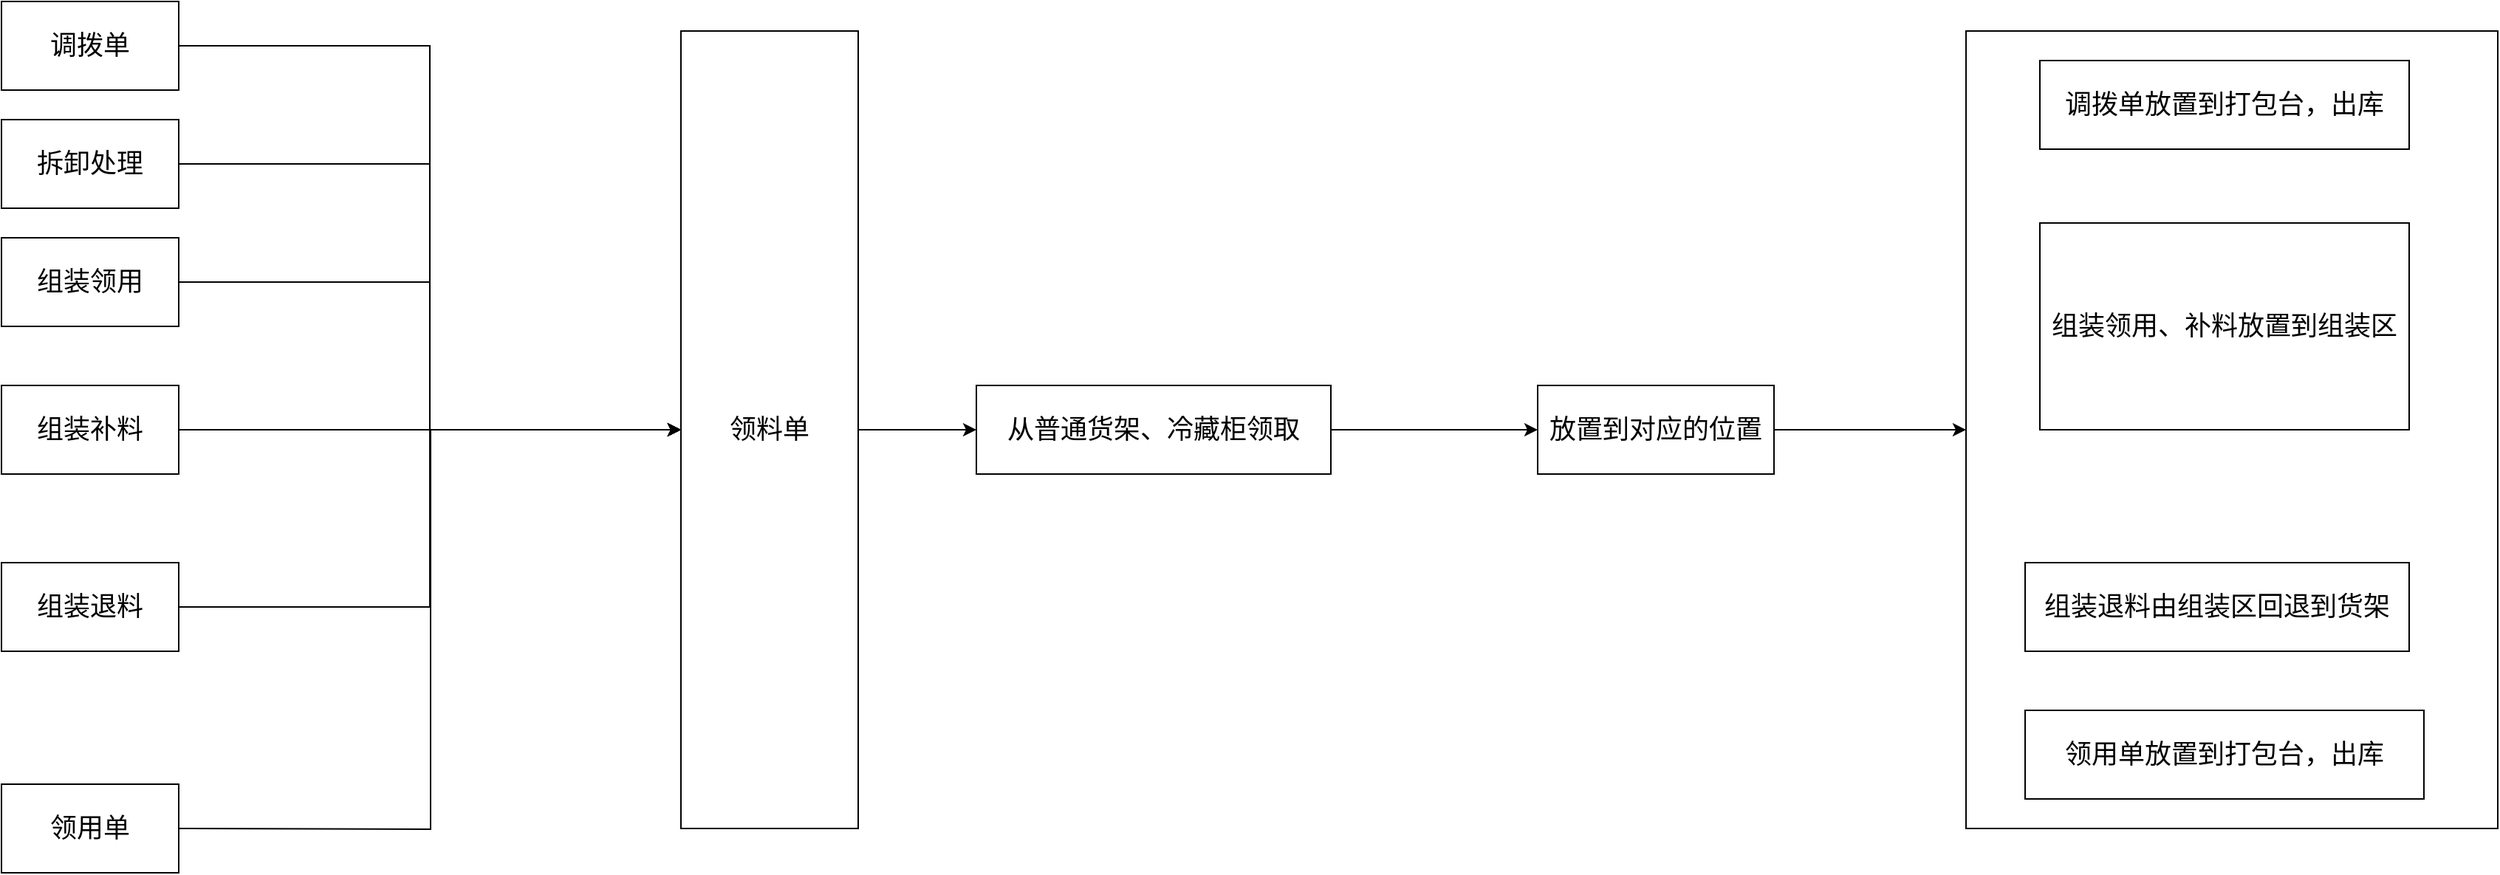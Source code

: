 <mxfile version="16.5.6" type="github">
  <diagram id="_NanasBd7DskEwAItulO" name="第 1 页">
    <mxGraphModel dx="2249" dy="-463" grid="1" gridSize="10" guides="1" tooltips="1" connect="1" arrows="1" fold="1" page="1" pageScale="1" pageWidth="827" pageHeight="1169" math="0" shadow="0">
      <root>
        <mxCell id="0" />
        <mxCell id="1" parent="0" />
        <mxCell id="WW9apbDpvwme33v-bASk-1" value="" style="edgeStyle=orthogonalEdgeStyle;rounded=0;orthogonalLoop=1;jettySize=auto;html=1;fontSize=18;" edge="1" parent="1" source="WW9apbDpvwme33v-bASk-2" target="WW9apbDpvwme33v-bASk-13">
          <mxGeometry relative="1" as="geometry" />
        </mxCell>
        <mxCell id="WW9apbDpvwme33v-bASk-2" value="领料单" style="rounded=0;whiteSpace=wrap;html=1;fontSize=18;" vertex="1" parent="1">
          <mxGeometry x="10" y="1380" width="120" height="540" as="geometry" />
        </mxCell>
        <mxCell id="WW9apbDpvwme33v-bASk-3" style="edgeStyle=orthogonalEdgeStyle;rounded=0;orthogonalLoop=1;jettySize=auto;html=1;entryX=0;entryY=0.5;entryDx=0;entryDy=0;fontSize=18;" edge="1" parent="1" source="WW9apbDpvwme33v-bASk-4" target="WW9apbDpvwme33v-bASk-2">
          <mxGeometry relative="1" as="geometry" />
        </mxCell>
        <mxCell id="WW9apbDpvwme33v-bASk-4" value="调拨单" style="rounded=0;whiteSpace=wrap;html=1;fontSize=18;" vertex="1" parent="1">
          <mxGeometry x="-450" y="1360" width="120" height="60" as="geometry" />
        </mxCell>
        <mxCell id="WW9apbDpvwme33v-bASk-5" style="edgeStyle=orthogonalEdgeStyle;rounded=0;orthogonalLoop=1;jettySize=auto;html=1;entryX=0;entryY=0.5;entryDx=0;entryDy=0;fontSize=18;" edge="1" parent="1" source="WW9apbDpvwme33v-bASk-6" target="WW9apbDpvwme33v-bASk-2">
          <mxGeometry relative="1" as="geometry" />
        </mxCell>
        <mxCell id="WW9apbDpvwme33v-bASk-6" value="组装领用" style="rounded=0;whiteSpace=wrap;html=1;fontSize=18;" vertex="1" parent="1">
          <mxGeometry x="-450" y="1520" width="120" height="60" as="geometry" />
        </mxCell>
        <mxCell id="WW9apbDpvwme33v-bASk-7" style="edgeStyle=orthogonalEdgeStyle;rounded=0;orthogonalLoop=1;jettySize=auto;html=1;entryX=0;entryY=0.5;entryDx=0;entryDy=0;fontSize=18;" edge="1" parent="1" source="WW9apbDpvwme33v-bASk-8" target="WW9apbDpvwme33v-bASk-2">
          <mxGeometry relative="1" as="geometry" />
        </mxCell>
        <mxCell id="WW9apbDpvwme33v-bASk-8" value="组装补料" style="rounded=0;whiteSpace=wrap;html=1;fontSize=18;" vertex="1" parent="1">
          <mxGeometry x="-450" y="1620" width="120" height="60" as="geometry" />
        </mxCell>
        <mxCell id="WW9apbDpvwme33v-bASk-9" style="edgeStyle=orthogonalEdgeStyle;rounded=0;orthogonalLoop=1;jettySize=auto;html=1;entryX=0;entryY=0.5;entryDx=0;entryDy=0;fontSize=18;" edge="1" parent="1" source="WW9apbDpvwme33v-bASk-10" target="WW9apbDpvwme33v-bASk-2">
          <mxGeometry relative="1" as="geometry" />
        </mxCell>
        <mxCell id="WW9apbDpvwme33v-bASk-10" value="组装退料" style="rounded=0;whiteSpace=wrap;html=1;fontSize=18;" vertex="1" parent="1">
          <mxGeometry x="-450" y="1740" width="120" height="60" as="geometry" />
        </mxCell>
        <mxCell id="WW9apbDpvwme33v-bASk-11" style="edgeStyle=orthogonalEdgeStyle;rounded=0;orthogonalLoop=1;jettySize=auto;html=1;entryX=0;entryY=0.5;entryDx=0;entryDy=0;fontSize=18;" edge="1" parent="1" target="WW9apbDpvwme33v-bASk-2">
          <mxGeometry relative="1" as="geometry">
            <mxPoint x="-330" y="1920" as="sourcePoint" />
          </mxGeometry>
        </mxCell>
        <mxCell id="WW9apbDpvwme33v-bASk-12" value="" style="edgeStyle=orthogonalEdgeStyle;rounded=0;orthogonalLoop=1;jettySize=auto;html=1;fontSize=18;" edge="1" parent="1" source="WW9apbDpvwme33v-bASk-13" target="WW9apbDpvwme33v-bASk-15">
          <mxGeometry relative="1" as="geometry" />
        </mxCell>
        <mxCell id="WW9apbDpvwme33v-bASk-13" value="从普通货架、冷藏柜领取" style="whiteSpace=wrap;html=1;fontSize=18;rounded=0;" vertex="1" parent="1">
          <mxGeometry x="210" y="1620" width="240" height="60" as="geometry" />
        </mxCell>
        <mxCell id="WW9apbDpvwme33v-bASk-14" style="edgeStyle=orthogonalEdgeStyle;rounded=0;orthogonalLoop=1;jettySize=auto;html=1;entryX=0;entryY=0.5;entryDx=0;entryDy=0;fontSize=18;" edge="1" parent="1" source="WW9apbDpvwme33v-bASk-15" target="WW9apbDpvwme33v-bASk-16">
          <mxGeometry relative="1" as="geometry" />
        </mxCell>
        <mxCell id="WW9apbDpvwme33v-bASk-15" value="放置到对应的位置" style="whiteSpace=wrap;html=1;fontSize=18;rounded=0;" vertex="1" parent="1">
          <mxGeometry x="590" y="1620" width="160" height="60" as="geometry" />
        </mxCell>
        <mxCell id="WW9apbDpvwme33v-bASk-16" value="" style="rounded=0;whiteSpace=wrap;html=1;fontSize=18;" vertex="1" parent="1">
          <mxGeometry x="880" y="1380" width="360" height="540" as="geometry" />
        </mxCell>
        <mxCell id="WW9apbDpvwme33v-bASk-17" value="领用单放置到打包台，出库" style="rounded=0;whiteSpace=wrap;html=1;fontSize=18;" vertex="1" parent="1">
          <mxGeometry x="920" y="1840" width="270" height="60" as="geometry" />
        </mxCell>
        <mxCell id="WW9apbDpvwme33v-bASk-18" value="调拨单放置到打包台，出库" style="rounded=0;whiteSpace=wrap;html=1;fontSize=18;" vertex="1" parent="1">
          <mxGeometry x="930" y="1400" width="250" height="60" as="geometry" />
        </mxCell>
        <mxCell id="WW9apbDpvwme33v-bASk-19" value="组装领用、补料放置到组装区" style="rounded=0;whiteSpace=wrap;html=1;fontSize=18;" vertex="1" parent="1">
          <mxGeometry x="930" y="1510" width="250" height="140" as="geometry" />
        </mxCell>
        <mxCell id="WW9apbDpvwme33v-bASk-20" value="组装退料由组装区回退到货架" style="rounded=0;whiteSpace=wrap;html=1;fontSize=18;" vertex="1" parent="1">
          <mxGeometry x="920" y="1740" width="260" height="60" as="geometry" />
        </mxCell>
        <mxCell id="WW9apbDpvwme33v-bASk-21" value="领用单" style="rounded=0;whiteSpace=wrap;html=1;fontSize=18;" vertex="1" parent="1">
          <mxGeometry x="-450" y="1890" width="120" height="60" as="geometry" />
        </mxCell>
        <mxCell id="WW9apbDpvwme33v-bASk-23" style="edgeStyle=orthogonalEdgeStyle;rounded=0;orthogonalLoop=1;jettySize=auto;html=1;entryX=0;entryY=0.5;entryDx=0;entryDy=0;" edge="1" parent="1" source="WW9apbDpvwme33v-bASk-22" target="WW9apbDpvwme33v-bASk-2">
          <mxGeometry relative="1" as="geometry" />
        </mxCell>
        <mxCell id="WW9apbDpvwme33v-bASk-22" value="&lt;font style=&quot;font-size: 18px&quot;&gt;拆卸处理&lt;/font&gt;" style="rounded=0;whiteSpace=wrap;html=1;" vertex="1" parent="1">
          <mxGeometry x="-450" y="1440" width="120" height="60" as="geometry" />
        </mxCell>
      </root>
    </mxGraphModel>
  </diagram>
</mxfile>
